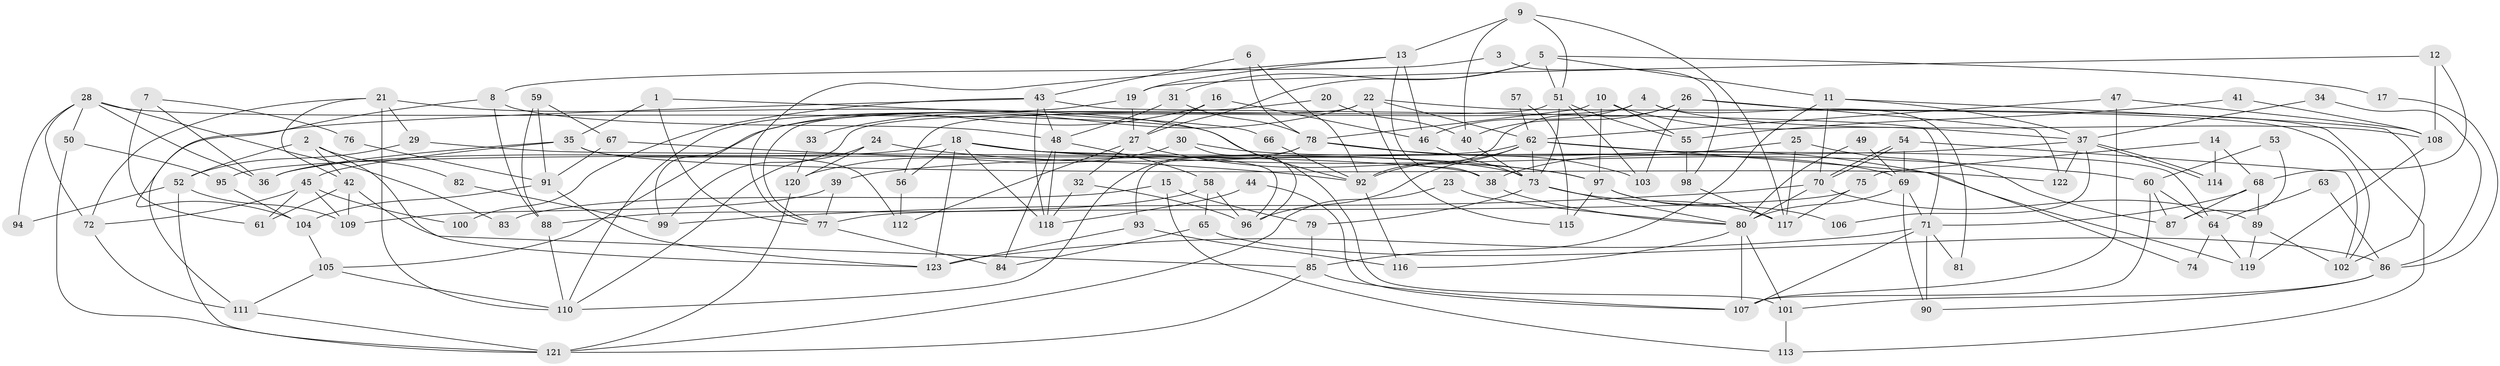 // Generated by graph-tools (version 1.1) at 2025/15/03/09/25 04:15:16]
// undirected, 123 vertices, 246 edges
graph export_dot {
graph [start="1"]
  node [color=gray90,style=filled];
  1;
  2;
  3;
  4;
  5;
  6;
  7;
  8;
  9;
  10;
  11;
  12;
  13;
  14;
  15;
  16;
  17;
  18;
  19;
  20;
  21;
  22;
  23;
  24;
  25;
  26;
  27;
  28;
  29;
  30;
  31;
  32;
  33;
  34;
  35;
  36;
  37;
  38;
  39;
  40;
  41;
  42;
  43;
  44;
  45;
  46;
  47;
  48;
  49;
  50;
  51;
  52;
  53;
  54;
  55;
  56;
  57;
  58;
  59;
  60;
  61;
  62;
  63;
  64;
  65;
  66;
  67;
  68;
  69;
  70;
  71;
  72;
  73;
  74;
  75;
  76;
  77;
  78;
  79;
  80;
  81;
  82;
  83;
  84;
  85;
  86;
  87;
  88;
  89;
  90;
  91;
  92;
  93;
  94;
  95;
  96;
  97;
  98;
  99;
  100;
  101;
  102;
  103;
  104;
  105;
  106;
  107;
  108;
  109;
  110;
  111;
  112;
  113;
  114;
  115;
  116;
  117;
  118;
  119;
  120;
  121;
  122;
  123;
  1 -- 77;
  1 -- 35;
  1 -- 66;
  2 -- 42;
  2 -- 123;
  2 -- 52;
  2 -- 82;
  3 -- 8;
  3 -- 98;
  4 -- 46;
  4 -- 108;
  4 -- 81;
  4 -- 99;
  5 -- 51;
  5 -- 31;
  5 -- 11;
  5 -- 17;
  5 -- 27;
  6 -- 78;
  6 -- 43;
  6 -- 92;
  7 -- 61;
  7 -- 36;
  7 -- 76;
  8 -- 104;
  8 -- 48;
  8 -- 88;
  9 -- 13;
  9 -- 40;
  9 -- 51;
  9 -- 117;
  10 -- 97;
  10 -- 37;
  10 -- 55;
  10 -- 78;
  11 -- 37;
  11 -- 70;
  11 -- 85;
  11 -- 102;
  12 -- 19;
  12 -- 108;
  12 -- 68;
  13 -- 38;
  13 -- 46;
  13 -- 19;
  13 -- 77;
  14 -- 68;
  14 -- 75;
  14 -- 114;
  15 -- 113;
  15 -- 79;
  15 -- 83;
  16 -- 99;
  16 -- 27;
  16 -- 46;
  17 -- 86;
  18 -- 96;
  18 -- 60;
  18 -- 36;
  18 -- 56;
  18 -- 73;
  18 -- 118;
  18 -- 123;
  19 -- 27;
  19 -- 110;
  20 -- 40;
  20 -- 105;
  21 -- 101;
  21 -- 29;
  21 -- 42;
  21 -- 72;
  21 -- 110;
  22 -- 77;
  22 -- 102;
  22 -- 33;
  22 -- 62;
  22 -- 115;
  23 -- 121;
  23 -- 80;
  24 -- 110;
  24 -- 120;
  24 -- 97;
  25 -- 117;
  25 -- 87;
  25 -- 38;
  26 -- 103;
  26 -- 92;
  26 -- 40;
  26 -- 113;
  26 -- 122;
  27 -- 97;
  27 -- 32;
  27 -- 112;
  28 -- 92;
  28 -- 72;
  28 -- 36;
  28 -- 50;
  28 -- 83;
  28 -- 94;
  29 -- 52;
  29 -- 38;
  30 -- 69;
  30 -- 96;
  30 -- 120;
  31 -- 48;
  31 -- 78;
  32 -- 96;
  32 -- 118;
  33 -- 120;
  34 -- 37;
  34 -- 86;
  35 -- 112;
  35 -- 36;
  35 -- 45;
  35 -- 122;
  37 -- 122;
  37 -- 114;
  37 -- 114;
  37 -- 39;
  37 -- 106;
  38 -- 80;
  39 -- 109;
  39 -- 77;
  40 -- 73;
  41 -- 55;
  41 -- 108;
  42 -- 109;
  42 -- 61;
  42 -- 85;
  43 -- 118;
  43 -- 71;
  43 -- 48;
  43 -- 100;
  43 -- 111;
  44 -- 107;
  44 -- 118;
  45 -- 72;
  45 -- 61;
  45 -- 100;
  45 -- 109;
  46 -- 73;
  47 -- 107;
  47 -- 62;
  47 -- 108;
  48 -- 118;
  48 -- 58;
  48 -- 84;
  49 -- 69;
  49 -- 80;
  50 -- 121;
  50 -- 95;
  51 -- 73;
  51 -- 55;
  51 -- 56;
  51 -- 103;
  52 -- 121;
  52 -- 94;
  52 -- 109;
  53 -- 60;
  53 -- 87;
  54 -- 102;
  54 -- 70;
  54 -- 70;
  54 -- 69;
  55 -- 98;
  56 -- 112;
  57 -- 62;
  57 -- 115;
  58 -- 88;
  58 -- 65;
  58 -- 96;
  59 -- 88;
  59 -- 91;
  59 -- 67;
  60 -- 64;
  60 -- 107;
  60 -- 87;
  62 -- 92;
  62 -- 64;
  62 -- 73;
  62 -- 74;
  62 -- 95;
  62 -- 96;
  63 -- 64;
  63 -- 86;
  64 -- 119;
  64 -- 74;
  65 -- 84;
  65 -- 86;
  66 -- 92;
  67 -- 92;
  67 -- 91;
  68 -- 71;
  68 -- 87;
  68 -- 89;
  69 -- 80;
  69 -- 71;
  69 -- 90;
  70 -- 80;
  70 -- 89;
  70 -- 99;
  71 -- 107;
  71 -- 81;
  71 -- 90;
  71 -- 123;
  72 -- 111;
  73 -- 79;
  73 -- 80;
  73 -- 117;
  75 -- 117;
  75 -- 77;
  76 -- 91;
  77 -- 84;
  78 -- 110;
  78 -- 93;
  78 -- 103;
  78 -- 119;
  79 -- 85;
  80 -- 101;
  80 -- 107;
  80 -- 116;
  82 -- 99;
  85 -- 107;
  85 -- 121;
  86 -- 90;
  86 -- 101;
  88 -- 110;
  89 -- 102;
  89 -- 119;
  91 -- 123;
  91 -- 104;
  92 -- 116;
  93 -- 123;
  93 -- 116;
  95 -- 104;
  97 -- 117;
  97 -- 106;
  97 -- 115;
  98 -- 117;
  101 -- 113;
  104 -- 105;
  105 -- 110;
  105 -- 111;
  108 -- 119;
  111 -- 121;
  120 -- 121;
}
